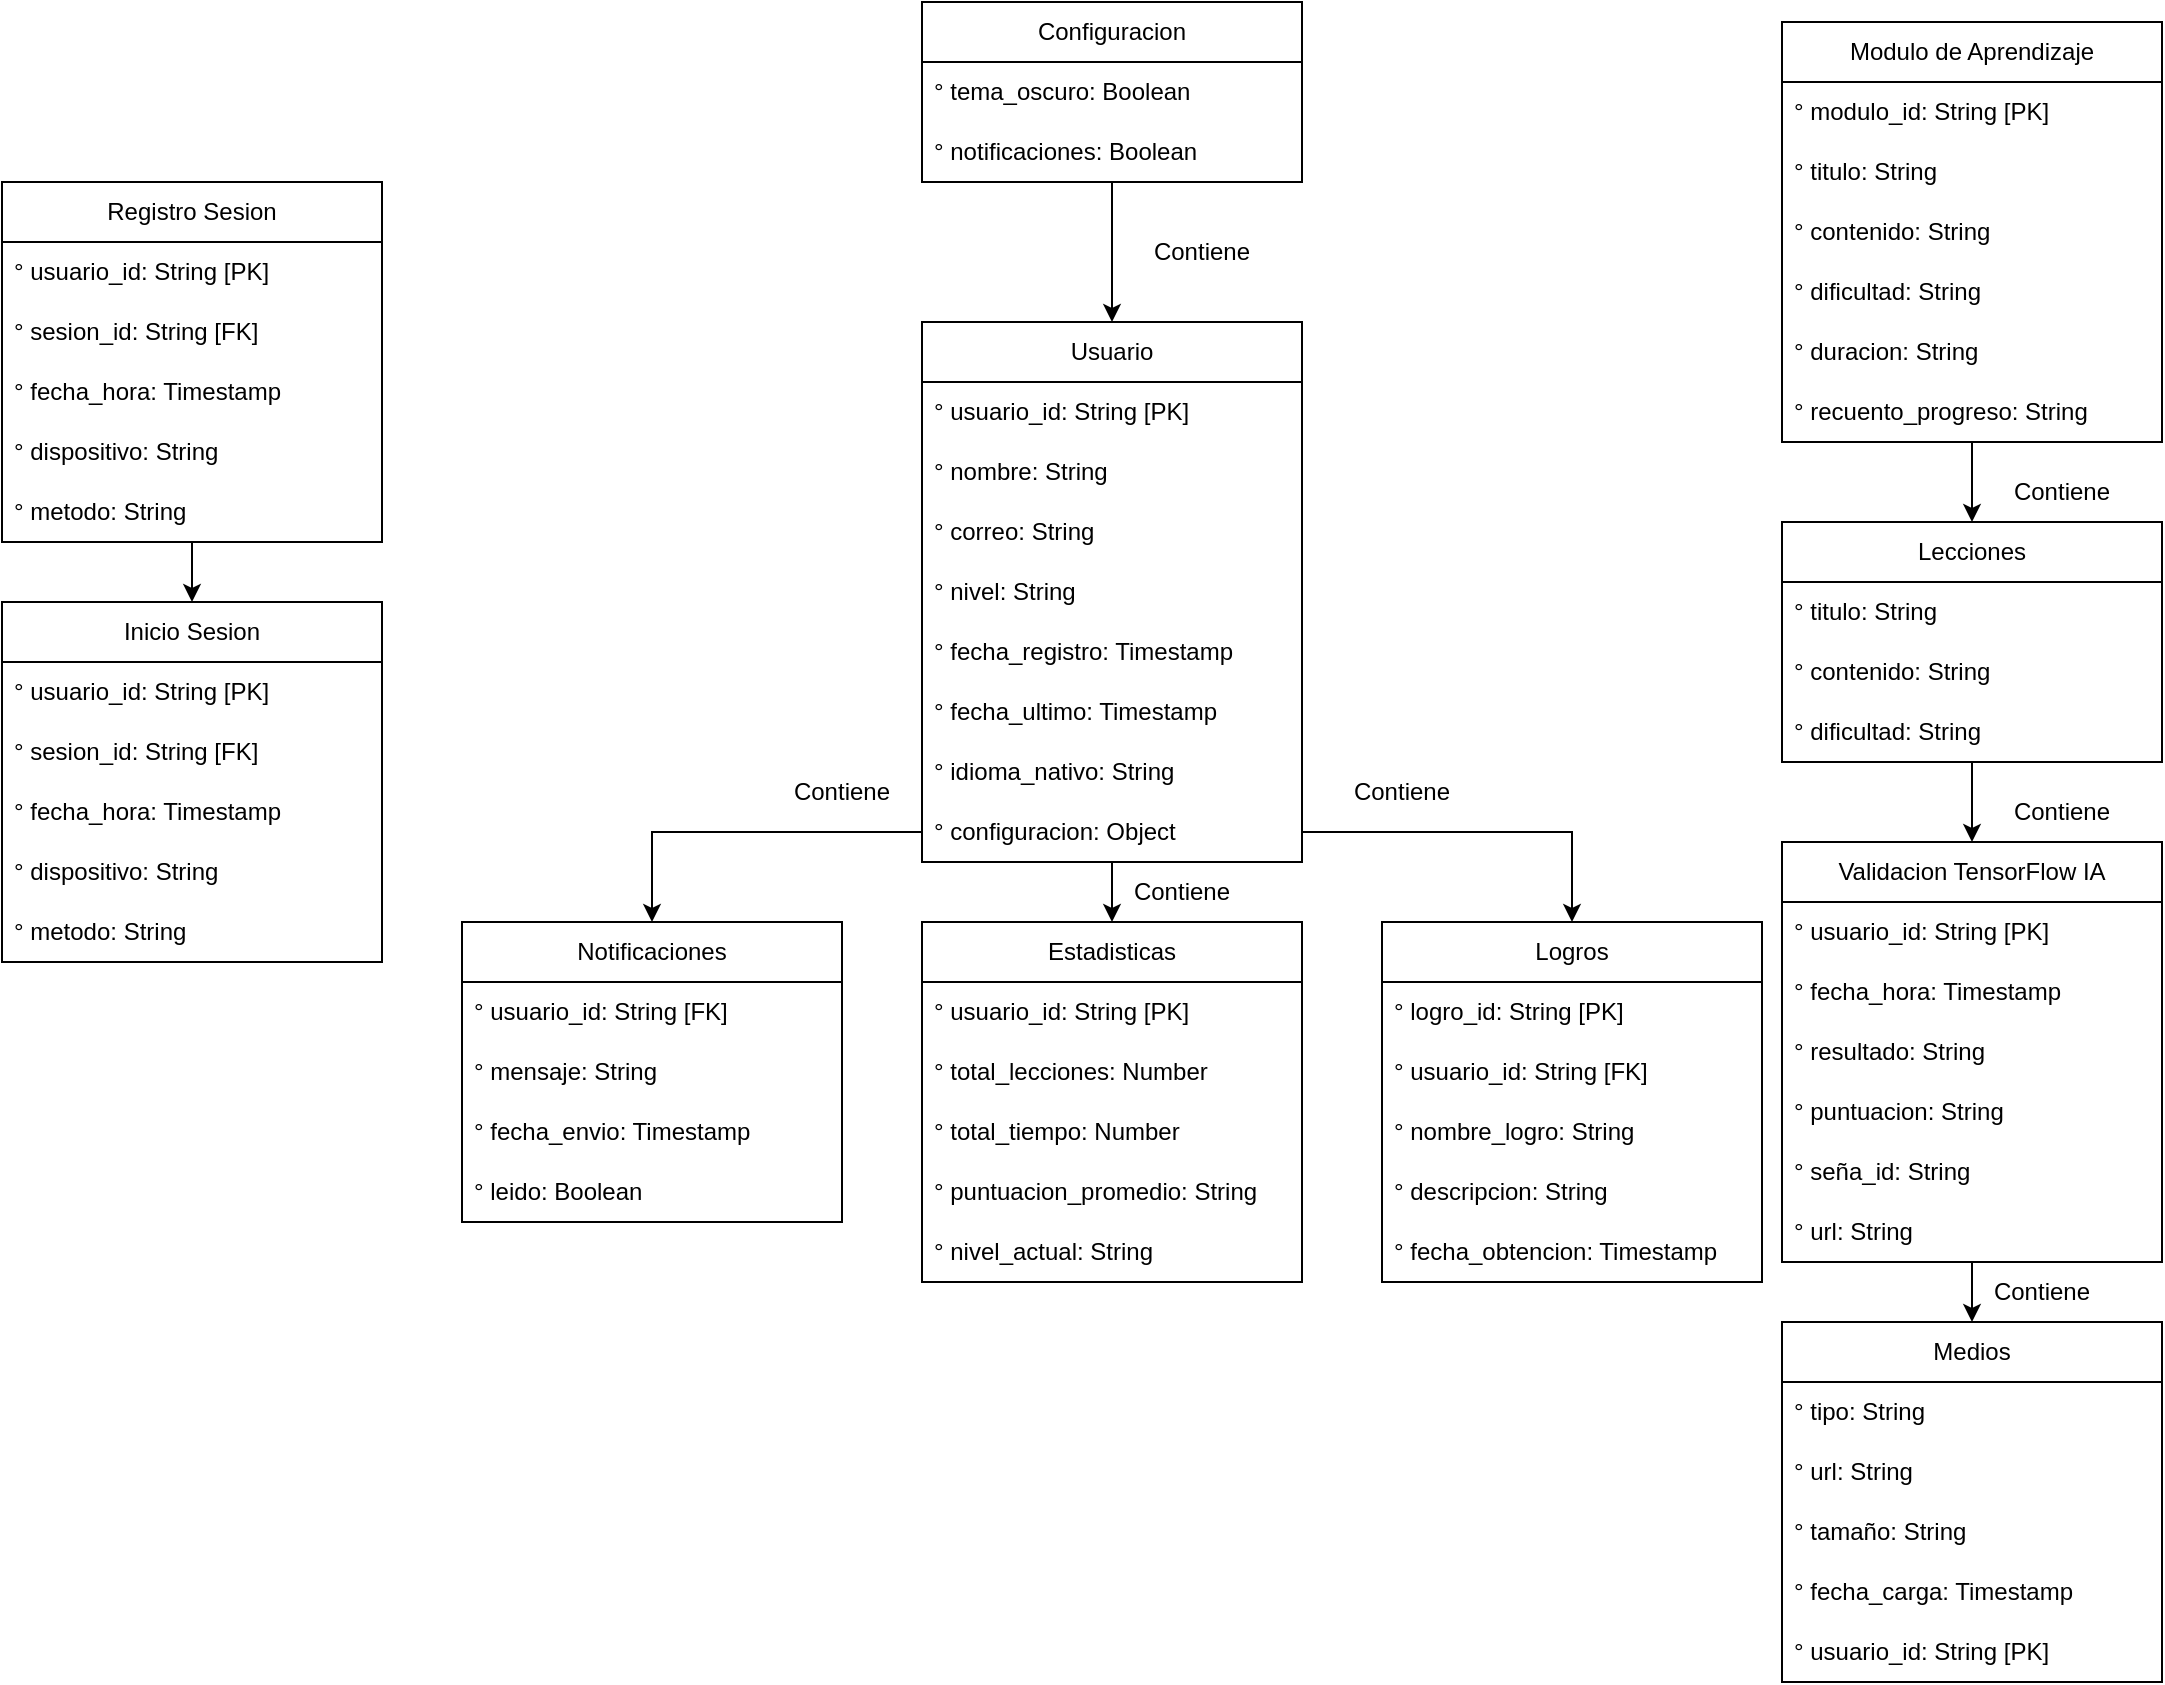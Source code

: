 <mxfile version="24.7.16">
  <diagram name="Page-1" id="BsO_ZolymQ1asYzQ9hqA">
    <mxGraphModel dx="1110" dy="1593" grid="1" gridSize="10" guides="1" tooltips="1" connect="1" arrows="1" fold="1" page="1" pageScale="1" pageWidth="850" pageHeight="1100" math="0" shadow="0">
      <root>
        <mxCell id="0" />
        <mxCell id="1" parent="0" />
        <mxCell id="5IDsyCoEaGUXOf4nEbgp-25" style="edgeStyle=orthogonalEdgeStyle;rounded=0;orthogonalLoop=1;jettySize=auto;html=1;" edge="1" parent="1" source="5IDsyCoEaGUXOf4nEbgp-1" target="5IDsyCoEaGUXOf4nEbgp-22">
          <mxGeometry relative="1" as="geometry" />
        </mxCell>
        <mxCell id="5IDsyCoEaGUXOf4nEbgp-1" value="Usuario" style="swimlane;fontStyle=0;childLayout=stackLayout;horizontal=1;startSize=30;horizontalStack=0;resizeParent=1;resizeParentMax=0;resizeLast=0;collapsible=1;marginBottom=0;whiteSpace=wrap;html=1;" vertex="1" parent="1">
          <mxGeometry x="420" y="140" width="190" height="270" as="geometry" />
        </mxCell>
        <mxCell id="5IDsyCoEaGUXOf4nEbgp-2" value="° usuario_id: String [PK]" style="text;strokeColor=none;fillColor=none;align=left;verticalAlign=middle;spacingLeft=4;spacingRight=4;overflow=hidden;points=[[0,0.5],[1,0.5]];portConstraint=eastwest;rotatable=0;whiteSpace=wrap;html=1;" vertex="1" parent="5IDsyCoEaGUXOf4nEbgp-1">
          <mxGeometry y="30" width="190" height="30" as="geometry" />
        </mxCell>
        <mxCell id="5IDsyCoEaGUXOf4nEbgp-3" value="° nombre: String" style="text;strokeColor=none;fillColor=none;align=left;verticalAlign=middle;spacingLeft=4;spacingRight=4;overflow=hidden;points=[[0,0.5],[1,0.5]];portConstraint=eastwest;rotatable=0;whiteSpace=wrap;html=1;" vertex="1" parent="5IDsyCoEaGUXOf4nEbgp-1">
          <mxGeometry y="60" width="190" height="30" as="geometry" />
        </mxCell>
        <mxCell id="5IDsyCoEaGUXOf4nEbgp-4" value="° correo: String" style="text;strokeColor=none;fillColor=none;align=left;verticalAlign=middle;spacingLeft=4;spacingRight=4;overflow=hidden;points=[[0,0.5],[1,0.5]];portConstraint=eastwest;rotatable=0;whiteSpace=wrap;html=1;" vertex="1" parent="5IDsyCoEaGUXOf4nEbgp-1">
          <mxGeometry y="90" width="190" height="30" as="geometry" />
        </mxCell>
        <mxCell id="5IDsyCoEaGUXOf4nEbgp-6" value="° nivel: String" style="text;strokeColor=none;fillColor=none;align=left;verticalAlign=middle;spacingLeft=4;spacingRight=4;overflow=hidden;points=[[0,0.5],[1,0.5]];portConstraint=eastwest;rotatable=0;whiteSpace=wrap;html=1;" vertex="1" parent="5IDsyCoEaGUXOf4nEbgp-1">
          <mxGeometry y="120" width="190" height="30" as="geometry" />
        </mxCell>
        <mxCell id="5IDsyCoEaGUXOf4nEbgp-5" value="° fecha_registro: Timestamp" style="text;strokeColor=none;fillColor=none;align=left;verticalAlign=middle;spacingLeft=4;spacingRight=4;overflow=hidden;points=[[0,0.5],[1,0.5]];portConstraint=eastwest;rotatable=0;whiteSpace=wrap;html=1;" vertex="1" parent="5IDsyCoEaGUXOf4nEbgp-1">
          <mxGeometry y="150" width="190" height="30" as="geometry" />
        </mxCell>
        <mxCell id="5IDsyCoEaGUXOf4nEbgp-8" value="° fecha_ultimo: Timestamp" style="text;strokeColor=none;fillColor=none;align=left;verticalAlign=middle;spacingLeft=4;spacingRight=4;overflow=hidden;points=[[0,0.5],[1,0.5]];portConstraint=eastwest;rotatable=0;whiteSpace=wrap;html=1;" vertex="1" parent="5IDsyCoEaGUXOf4nEbgp-1">
          <mxGeometry y="180" width="190" height="30" as="geometry" />
        </mxCell>
        <mxCell id="5IDsyCoEaGUXOf4nEbgp-9" value="° idioma_nativo: String" style="text;strokeColor=none;fillColor=none;align=left;verticalAlign=middle;spacingLeft=4;spacingRight=4;overflow=hidden;points=[[0,0.5],[1,0.5]];portConstraint=eastwest;rotatable=0;whiteSpace=wrap;html=1;" vertex="1" parent="5IDsyCoEaGUXOf4nEbgp-1">
          <mxGeometry y="210" width="190" height="30" as="geometry" />
        </mxCell>
        <mxCell id="5IDsyCoEaGUXOf4nEbgp-10" value="° configuracion: Object" style="text;strokeColor=none;fillColor=none;align=left;verticalAlign=middle;spacingLeft=4;spacingRight=4;overflow=hidden;points=[[0,0.5],[1,0.5]];portConstraint=eastwest;rotatable=0;whiteSpace=wrap;html=1;" vertex="1" parent="5IDsyCoEaGUXOf4nEbgp-1">
          <mxGeometry y="240" width="190" height="30" as="geometry" />
        </mxCell>
        <mxCell id="5IDsyCoEaGUXOf4nEbgp-20" style="edgeStyle=orthogonalEdgeStyle;rounded=0;orthogonalLoop=1;jettySize=auto;html=1;entryX=0.5;entryY=0;entryDx=0;entryDy=0;" edge="1" parent="1" source="5IDsyCoEaGUXOf4nEbgp-11" target="5IDsyCoEaGUXOf4nEbgp-1">
          <mxGeometry relative="1" as="geometry" />
        </mxCell>
        <mxCell id="5IDsyCoEaGUXOf4nEbgp-11" value="Configuracion" style="swimlane;fontStyle=0;childLayout=stackLayout;horizontal=1;startSize=30;horizontalStack=0;resizeParent=1;resizeParentMax=0;resizeLast=0;collapsible=1;marginBottom=0;whiteSpace=wrap;html=1;" vertex="1" parent="1">
          <mxGeometry x="420" y="-20" width="190" height="90" as="geometry" />
        </mxCell>
        <mxCell id="5IDsyCoEaGUXOf4nEbgp-12" value="° tema_oscuro: Boolean" style="text;strokeColor=none;fillColor=none;align=left;verticalAlign=middle;spacingLeft=4;spacingRight=4;overflow=hidden;points=[[0,0.5],[1,0.5]];portConstraint=eastwest;rotatable=0;whiteSpace=wrap;html=1;" vertex="1" parent="5IDsyCoEaGUXOf4nEbgp-11">
          <mxGeometry y="30" width="190" height="30" as="geometry" />
        </mxCell>
        <mxCell id="5IDsyCoEaGUXOf4nEbgp-13" value="° notificaciones: Boolean" style="text;strokeColor=none;fillColor=none;align=left;verticalAlign=middle;spacingLeft=4;spacingRight=4;overflow=hidden;points=[[0,0.5],[1,0.5]];portConstraint=eastwest;rotatable=0;whiteSpace=wrap;html=1;" vertex="1" parent="5IDsyCoEaGUXOf4nEbgp-11">
          <mxGeometry y="60" width="190" height="30" as="geometry" />
        </mxCell>
        <mxCell id="5IDsyCoEaGUXOf4nEbgp-21" value="Contiene" style="text;html=1;align=center;verticalAlign=middle;whiteSpace=wrap;rounded=0;" vertex="1" parent="1">
          <mxGeometry x="530" y="90" width="60" height="30" as="geometry" />
        </mxCell>
        <mxCell id="5IDsyCoEaGUXOf4nEbgp-22" value="Estadisticas" style="swimlane;fontStyle=0;childLayout=stackLayout;horizontal=1;startSize=30;horizontalStack=0;resizeParent=1;resizeParentMax=0;resizeLast=0;collapsible=1;marginBottom=0;whiteSpace=wrap;html=1;" vertex="1" parent="1">
          <mxGeometry x="420" y="440" width="190" height="180" as="geometry" />
        </mxCell>
        <mxCell id="5IDsyCoEaGUXOf4nEbgp-23" value="° usuario_id: String [PK]" style="text;strokeColor=none;fillColor=none;align=left;verticalAlign=middle;spacingLeft=4;spacingRight=4;overflow=hidden;points=[[0,0.5],[1,0.5]];portConstraint=eastwest;rotatable=0;whiteSpace=wrap;html=1;" vertex="1" parent="5IDsyCoEaGUXOf4nEbgp-22">
          <mxGeometry y="30" width="190" height="30" as="geometry" />
        </mxCell>
        <mxCell id="5IDsyCoEaGUXOf4nEbgp-24" value="° total_lecciones: Number" style="text;strokeColor=none;fillColor=none;align=left;verticalAlign=middle;spacingLeft=4;spacingRight=4;overflow=hidden;points=[[0,0.5],[1,0.5]];portConstraint=eastwest;rotatable=0;whiteSpace=wrap;html=1;" vertex="1" parent="5IDsyCoEaGUXOf4nEbgp-22">
          <mxGeometry y="60" width="190" height="30" as="geometry" />
        </mxCell>
        <mxCell id="5IDsyCoEaGUXOf4nEbgp-27" value="° total_tiempo: Number" style="text;strokeColor=none;fillColor=none;align=left;verticalAlign=middle;spacingLeft=4;spacingRight=4;overflow=hidden;points=[[0,0.5],[1,0.5]];portConstraint=eastwest;rotatable=0;whiteSpace=wrap;html=1;" vertex="1" parent="5IDsyCoEaGUXOf4nEbgp-22">
          <mxGeometry y="90" width="190" height="30" as="geometry" />
        </mxCell>
        <mxCell id="5IDsyCoEaGUXOf4nEbgp-28" value="° puntuacion_promedio: String" style="text;strokeColor=none;fillColor=none;align=left;verticalAlign=middle;spacingLeft=4;spacingRight=4;overflow=hidden;points=[[0,0.5],[1,0.5]];portConstraint=eastwest;rotatable=0;whiteSpace=wrap;html=1;" vertex="1" parent="5IDsyCoEaGUXOf4nEbgp-22">
          <mxGeometry y="120" width="190" height="30" as="geometry" />
        </mxCell>
        <mxCell id="5IDsyCoEaGUXOf4nEbgp-29" value="° nivel_actual: String" style="text;strokeColor=none;fillColor=none;align=left;verticalAlign=middle;spacingLeft=4;spacingRight=4;overflow=hidden;points=[[0,0.5],[1,0.5]];portConstraint=eastwest;rotatable=0;whiteSpace=wrap;html=1;" vertex="1" parent="5IDsyCoEaGUXOf4nEbgp-22">
          <mxGeometry y="150" width="190" height="30" as="geometry" />
        </mxCell>
        <mxCell id="5IDsyCoEaGUXOf4nEbgp-26" value="Contiene" style="text;html=1;align=center;verticalAlign=middle;whiteSpace=wrap;rounded=0;" vertex="1" parent="1">
          <mxGeometry x="520" y="410" width="60" height="30" as="geometry" />
        </mxCell>
        <mxCell id="5IDsyCoEaGUXOf4nEbgp-30" value="Notificaciones" style="swimlane;fontStyle=0;childLayout=stackLayout;horizontal=1;startSize=30;horizontalStack=0;resizeParent=1;resizeParentMax=0;resizeLast=0;collapsible=1;marginBottom=0;whiteSpace=wrap;html=1;" vertex="1" parent="1">
          <mxGeometry x="190" y="440" width="190" height="150" as="geometry" />
        </mxCell>
        <mxCell id="5IDsyCoEaGUXOf4nEbgp-31" value="° usuario_id: String [FK]" style="text;strokeColor=none;fillColor=none;align=left;verticalAlign=middle;spacingLeft=4;spacingRight=4;overflow=hidden;points=[[0,0.5],[1,0.5]];portConstraint=eastwest;rotatable=0;whiteSpace=wrap;html=1;" vertex="1" parent="5IDsyCoEaGUXOf4nEbgp-30">
          <mxGeometry y="30" width="190" height="30" as="geometry" />
        </mxCell>
        <mxCell id="5IDsyCoEaGUXOf4nEbgp-35" value="° mensaje: String" style="text;strokeColor=none;fillColor=none;align=left;verticalAlign=middle;spacingLeft=4;spacingRight=4;overflow=hidden;points=[[0,0.5],[1,0.5]];portConstraint=eastwest;rotatable=0;whiteSpace=wrap;html=1;" vertex="1" parent="5IDsyCoEaGUXOf4nEbgp-30">
          <mxGeometry y="60" width="190" height="30" as="geometry" />
        </mxCell>
        <mxCell id="5IDsyCoEaGUXOf4nEbgp-37" value="° fecha_envio: Timestamp" style="text;strokeColor=none;fillColor=none;align=left;verticalAlign=middle;spacingLeft=4;spacingRight=4;overflow=hidden;points=[[0,0.5],[1,0.5]];portConstraint=eastwest;rotatable=0;whiteSpace=wrap;html=1;" vertex="1" parent="5IDsyCoEaGUXOf4nEbgp-30">
          <mxGeometry y="90" width="190" height="30" as="geometry" />
        </mxCell>
        <mxCell id="5IDsyCoEaGUXOf4nEbgp-38" value="° leido: Boolean" style="text;strokeColor=none;fillColor=none;align=left;verticalAlign=middle;spacingLeft=4;spacingRight=4;overflow=hidden;points=[[0,0.5],[1,0.5]];portConstraint=eastwest;rotatable=0;whiteSpace=wrap;html=1;" vertex="1" parent="5IDsyCoEaGUXOf4nEbgp-30">
          <mxGeometry y="120" width="190" height="30" as="geometry" />
        </mxCell>
        <mxCell id="5IDsyCoEaGUXOf4nEbgp-36" style="edgeStyle=orthogonalEdgeStyle;rounded=0;orthogonalLoop=1;jettySize=auto;html=1;entryX=0.5;entryY=0;entryDx=0;entryDy=0;" edge="1" parent="1" source="5IDsyCoEaGUXOf4nEbgp-10" target="5IDsyCoEaGUXOf4nEbgp-30">
          <mxGeometry relative="1" as="geometry" />
        </mxCell>
        <mxCell id="5IDsyCoEaGUXOf4nEbgp-39" value="Contiene" style="text;html=1;align=center;verticalAlign=middle;whiteSpace=wrap;rounded=0;" vertex="1" parent="1">
          <mxGeometry x="350" y="360" width="60" height="30" as="geometry" />
        </mxCell>
        <mxCell id="5IDsyCoEaGUXOf4nEbgp-40" value="Logros" style="swimlane;fontStyle=0;childLayout=stackLayout;horizontal=1;startSize=30;horizontalStack=0;resizeParent=1;resizeParentMax=0;resizeLast=0;collapsible=1;marginBottom=0;whiteSpace=wrap;html=1;" vertex="1" parent="1">
          <mxGeometry x="650" y="440" width="190" height="180" as="geometry" />
        </mxCell>
        <mxCell id="5IDsyCoEaGUXOf4nEbgp-41" value="° logro_id: String [PK]" style="text;strokeColor=none;fillColor=none;align=left;verticalAlign=middle;spacingLeft=4;spacingRight=4;overflow=hidden;points=[[0,0.5],[1,0.5]];portConstraint=eastwest;rotatable=0;whiteSpace=wrap;html=1;" vertex="1" parent="5IDsyCoEaGUXOf4nEbgp-40">
          <mxGeometry y="30" width="190" height="30" as="geometry" />
        </mxCell>
        <mxCell id="5IDsyCoEaGUXOf4nEbgp-46" value="° usuario_id: String [FK]" style="text;strokeColor=none;fillColor=none;align=left;verticalAlign=middle;spacingLeft=4;spacingRight=4;overflow=hidden;points=[[0,0.5],[1,0.5]];portConstraint=eastwest;rotatable=0;whiteSpace=wrap;html=1;" vertex="1" parent="5IDsyCoEaGUXOf4nEbgp-40">
          <mxGeometry y="60" width="190" height="30" as="geometry" />
        </mxCell>
        <mxCell id="5IDsyCoEaGUXOf4nEbgp-42" value="° nombre_logro: String" style="text;strokeColor=none;fillColor=none;align=left;verticalAlign=middle;spacingLeft=4;spacingRight=4;overflow=hidden;points=[[0,0.5],[1,0.5]];portConstraint=eastwest;rotatable=0;whiteSpace=wrap;html=1;" vertex="1" parent="5IDsyCoEaGUXOf4nEbgp-40">
          <mxGeometry y="90" width="190" height="30" as="geometry" />
        </mxCell>
        <mxCell id="5IDsyCoEaGUXOf4nEbgp-43" value="° descripcion: String" style="text;strokeColor=none;fillColor=none;align=left;verticalAlign=middle;spacingLeft=4;spacingRight=4;overflow=hidden;points=[[0,0.5],[1,0.5]];portConstraint=eastwest;rotatable=0;whiteSpace=wrap;html=1;" vertex="1" parent="5IDsyCoEaGUXOf4nEbgp-40">
          <mxGeometry y="120" width="190" height="30" as="geometry" />
        </mxCell>
        <mxCell id="5IDsyCoEaGUXOf4nEbgp-44" value="° fecha_obtencion: Timestamp" style="text;strokeColor=none;fillColor=none;align=left;verticalAlign=middle;spacingLeft=4;spacingRight=4;overflow=hidden;points=[[0,0.5],[1,0.5]];portConstraint=eastwest;rotatable=0;whiteSpace=wrap;html=1;" vertex="1" parent="5IDsyCoEaGUXOf4nEbgp-40">
          <mxGeometry y="150" width="190" height="30" as="geometry" />
        </mxCell>
        <mxCell id="5IDsyCoEaGUXOf4nEbgp-45" style="edgeStyle=orthogonalEdgeStyle;rounded=0;orthogonalLoop=1;jettySize=auto;html=1;entryX=0.5;entryY=0;entryDx=0;entryDy=0;" edge="1" parent="1" source="5IDsyCoEaGUXOf4nEbgp-10" target="5IDsyCoEaGUXOf4nEbgp-40">
          <mxGeometry relative="1" as="geometry" />
        </mxCell>
        <mxCell id="5IDsyCoEaGUXOf4nEbgp-47" value="Contiene" style="text;html=1;align=center;verticalAlign=middle;whiteSpace=wrap;rounded=0;" vertex="1" parent="1">
          <mxGeometry x="630" y="360" width="60" height="30" as="geometry" />
        </mxCell>
        <mxCell id="5IDsyCoEaGUXOf4nEbgp-63" style="edgeStyle=orthogonalEdgeStyle;rounded=0;orthogonalLoop=1;jettySize=auto;html=1;" edge="1" parent="1" source="5IDsyCoEaGUXOf4nEbgp-48" target="5IDsyCoEaGUXOf4nEbgp-56">
          <mxGeometry relative="1" as="geometry" />
        </mxCell>
        <mxCell id="5IDsyCoEaGUXOf4nEbgp-48" value="Modulo de Aprendizaje" style="swimlane;fontStyle=0;childLayout=stackLayout;horizontal=1;startSize=30;horizontalStack=0;resizeParent=1;resizeParentMax=0;resizeLast=0;collapsible=1;marginBottom=0;whiteSpace=wrap;html=1;" vertex="1" parent="1">
          <mxGeometry x="850" y="-10" width="190" height="210" as="geometry" />
        </mxCell>
        <mxCell id="5IDsyCoEaGUXOf4nEbgp-49" value="° modulo_id: String [PK]" style="text;strokeColor=none;fillColor=none;align=left;verticalAlign=middle;spacingLeft=4;spacingRight=4;overflow=hidden;points=[[0,0.5],[1,0.5]];portConstraint=eastwest;rotatable=0;whiteSpace=wrap;html=1;" vertex="1" parent="5IDsyCoEaGUXOf4nEbgp-48">
          <mxGeometry y="30" width="190" height="30" as="geometry" />
        </mxCell>
        <mxCell id="5IDsyCoEaGUXOf4nEbgp-51" value="° titulo: String" style="text;strokeColor=none;fillColor=none;align=left;verticalAlign=middle;spacingLeft=4;spacingRight=4;overflow=hidden;points=[[0,0.5],[1,0.5]];portConstraint=eastwest;rotatable=0;whiteSpace=wrap;html=1;" vertex="1" parent="5IDsyCoEaGUXOf4nEbgp-48">
          <mxGeometry y="60" width="190" height="30" as="geometry" />
        </mxCell>
        <mxCell id="5IDsyCoEaGUXOf4nEbgp-52" value="° contenido: String" style="text;strokeColor=none;fillColor=none;align=left;verticalAlign=middle;spacingLeft=4;spacingRight=4;overflow=hidden;points=[[0,0.5],[1,0.5]];portConstraint=eastwest;rotatable=0;whiteSpace=wrap;html=1;" vertex="1" parent="5IDsyCoEaGUXOf4nEbgp-48">
          <mxGeometry y="90" width="190" height="30" as="geometry" />
        </mxCell>
        <mxCell id="5IDsyCoEaGUXOf4nEbgp-53" value="° dificultad: String" style="text;strokeColor=none;fillColor=none;align=left;verticalAlign=middle;spacingLeft=4;spacingRight=4;overflow=hidden;points=[[0,0.5],[1,0.5]];portConstraint=eastwest;rotatable=0;whiteSpace=wrap;html=1;" vertex="1" parent="5IDsyCoEaGUXOf4nEbgp-48">
          <mxGeometry y="120" width="190" height="30" as="geometry" />
        </mxCell>
        <mxCell id="5IDsyCoEaGUXOf4nEbgp-54" value="° duracion: String" style="text;strokeColor=none;fillColor=none;align=left;verticalAlign=middle;spacingLeft=4;spacingRight=4;overflow=hidden;points=[[0,0.5],[1,0.5]];portConstraint=eastwest;rotatable=0;whiteSpace=wrap;html=1;" vertex="1" parent="5IDsyCoEaGUXOf4nEbgp-48">
          <mxGeometry y="150" width="190" height="30" as="geometry" />
        </mxCell>
        <mxCell id="5IDsyCoEaGUXOf4nEbgp-55" value="° recuento_progreso: String" style="text;strokeColor=none;fillColor=none;align=left;verticalAlign=middle;spacingLeft=4;spacingRight=4;overflow=hidden;points=[[0,0.5],[1,0.5]];portConstraint=eastwest;rotatable=0;whiteSpace=wrap;html=1;" vertex="1" parent="5IDsyCoEaGUXOf4nEbgp-48">
          <mxGeometry y="180" width="190" height="30" as="geometry" />
        </mxCell>
        <mxCell id="5IDsyCoEaGUXOf4nEbgp-72" style="edgeStyle=orthogonalEdgeStyle;rounded=0;orthogonalLoop=1;jettySize=auto;html=1;entryX=0.5;entryY=0;entryDx=0;entryDy=0;" edge="1" parent="1" source="5IDsyCoEaGUXOf4nEbgp-56" target="5IDsyCoEaGUXOf4nEbgp-65">
          <mxGeometry relative="1" as="geometry" />
        </mxCell>
        <mxCell id="5IDsyCoEaGUXOf4nEbgp-56" value="Lecciones" style="swimlane;fontStyle=0;childLayout=stackLayout;horizontal=1;startSize=30;horizontalStack=0;resizeParent=1;resizeParentMax=0;resizeLast=0;collapsible=1;marginBottom=0;whiteSpace=wrap;html=1;" vertex="1" parent="1">
          <mxGeometry x="850" y="240" width="190" height="120" as="geometry" />
        </mxCell>
        <mxCell id="5IDsyCoEaGUXOf4nEbgp-58" value="° titulo: String" style="text;strokeColor=none;fillColor=none;align=left;verticalAlign=middle;spacingLeft=4;spacingRight=4;overflow=hidden;points=[[0,0.5],[1,0.5]];portConstraint=eastwest;rotatable=0;whiteSpace=wrap;html=1;" vertex="1" parent="5IDsyCoEaGUXOf4nEbgp-56">
          <mxGeometry y="30" width="190" height="30" as="geometry" />
        </mxCell>
        <mxCell id="5IDsyCoEaGUXOf4nEbgp-59" value="° contenido: String" style="text;strokeColor=none;fillColor=none;align=left;verticalAlign=middle;spacingLeft=4;spacingRight=4;overflow=hidden;points=[[0,0.5],[1,0.5]];portConstraint=eastwest;rotatable=0;whiteSpace=wrap;html=1;" vertex="1" parent="5IDsyCoEaGUXOf4nEbgp-56">
          <mxGeometry y="60" width="190" height="30" as="geometry" />
        </mxCell>
        <mxCell id="5IDsyCoEaGUXOf4nEbgp-60" value="° dificultad: String" style="text;strokeColor=none;fillColor=none;align=left;verticalAlign=middle;spacingLeft=4;spacingRight=4;overflow=hidden;points=[[0,0.5],[1,0.5]];portConstraint=eastwest;rotatable=0;whiteSpace=wrap;html=1;" vertex="1" parent="5IDsyCoEaGUXOf4nEbgp-56">
          <mxGeometry y="90" width="190" height="30" as="geometry" />
        </mxCell>
        <mxCell id="5IDsyCoEaGUXOf4nEbgp-64" value="Contiene" style="text;html=1;align=center;verticalAlign=middle;whiteSpace=wrap;rounded=0;" vertex="1" parent="1">
          <mxGeometry x="960" y="210" width="60" height="30" as="geometry" />
        </mxCell>
        <mxCell id="5IDsyCoEaGUXOf4nEbgp-78" style="edgeStyle=orthogonalEdgeStyle;rounded=0;orthogonalLoop=1;jettySize=auto;html=1;entryX=0.5;entryY=0;entryDx=0;entryDy=0;" edge="1" parent="1" source="5IDsyCoEaGUXOf4nEbgp-65" target="5IDsyCoEaGUXOf4nEbgp-74">
          <mxGeometry relative="1" as="geometry" />
        </mxCell>
        <mxCell id="5IDsyCoEaGUXOf4nEbgp-65" value="Validacion TensorFlow IA" style="swimlane;fontStyle=0;childLayout=stackLayout;horizontal=1;startSize=30;horizontalStack=0;resizeParent=1;resizeParentMax=0;resizeLast=0;collapsible=1;marginBottom=0;whiteSpace=wrap;html=1;" vertex="1" parent="1">
          <mxGeometry x="850" y="400" width="190" height="210" as="geometry" />
        </mxCell>
        <mxCell id="5IDsyCoEaGUXOf4nEbgp-66" value="° usuario_id: String [PK]" style="text;strokeColor=none;fillColor=none;align=left;verticalAlign=middle;spacingLeft=4;spacingRight=4;overflow=hidden;points=[[0,0.5],[1,0.5]];portConstraint=eastwest;rotatable=0;whiteSpace=wrap;html=1;" vertex="1" parent="5IDsyCoEaGUXOf4nEbgp-65">
          <mxGeometry y="30" width="190" height="30" as="geometry" />
        </mxCell>
        <mxCell id="5IDsyCoEaGUXOf4nEbgp-67" value="° fecha_hora: Timestamp" style="text;strokeColor=none;fillColor=none;align=left;verticalAlign=middle;spacingLeft=4;spacingRight=4;overflow=hidden;points=[[0,0.5],[1,0.5]];portConstraint=eastwest;rotatable=0;whiteSpace=wrap;html=1;" vertex="1" parent="5IDsyCoEaGUXOf4nEbgp-65">
          <mxGeometry y="60" width="190" height="30" as="geometry" />
        </mxCell>
        <mxCell id="5IDsyCoEaGUXOf4nEbgp-68" value="° resultado: String" style="text;strokeColor=none;fillColor=none;align=left;verticalAlign=middle;spacingLeft=4;spacingRight=4;overflow=hidden;points=[[0,0.5],[1,0.5]];portConstraint=eastwest;rotatable=0;whiteSpace=wrap;html=1;" vertex="1" parent="5IDsyCoEaGUXOf4nEbgp-65">
          <mxGeometry y="90" width="190" height="30" as="geometry" />
        </mxCell>
        <mxCell id="5IDsyCoEaGUXOf4nEbgp-69" value="° puntuacion: String" style="text;strokeColor=none;fillColor=none;align=left;verticalAlign=middle;spacingLeft=4;spacingRight=4;overflow=hidden;points=[[0,0.5],[1,0.5]];portConstraint=eastwest;rotatable=0;whiteSpace=wrap;html=1;" vertex="1" parent="5IDsyCoEaGUXOf4nEbgp-65">
          <mxGeometry y="120" width="190" height="30" as="geometry" />
        </mxCell>
        <mxCell id="5IDsyCoEaGUXOf4nEbgp-70" value="° seña_id: String" style="text;strokeColor=none;fillColor=none;align=left;verticalAlign=middle;spacingLeft=4;spacingRight=4;overflow=hidden;points=[[0,0.5],[1,0.5]];portConstraint=eastwest;rotatable=0;whiteSpace=wrap;html=1;" vertex="1" parent="5IDsyCoEaGUXOf4nEbgp-65">
          <mxGeometry y="150" width="190" height="30" as="geometry" />
        </mxCell>
        <mxCell id="5IDsyCoEaGUXOf4nEbgp-71" value="° url: String" style="text;strokeColor=none;fillColor=none;align=left;verticalAlign=middle;spacingLeft=4;spacingRight=4;overflow=hidden;points=[[0,0.5],[1,0.5]];portConstraint=eastwest;rotatable=0;whiteSpace=wrap;html=1;" vertex="1" parent="5IDsyCoEaGUXOf4nEbgp-65">
          <mxGeometry y="180" width="190" height="30" as="geometry" />
        </mxCell>
        <mxCell id="5IDsyCoEaGUXOf4nEbgp-73" value="Contiene" style="text;html=1;align=center;verticalAlign=middle;whiteSpace=wrap;rounded=0;" vertex="1" parent="1">
          <mxGeometry x="960" y="370" width="60" height="30" as="geometry" />
        </mxCell>
        <mxCell id="5IDsyCoEaGUXOf4nEbgp-74" value="Medios" style="swimlane;fontStyle=0;childLayout=stackLayout;horizontal=1;startSize=30;horizontalStack=0;resizeParent=1;resizeParentMax=0;resizeLast=0;collapsible=1;marginBottom=0;whiteSpace=wrap;html=1;" vertex="1" parent="1">
          <mxGeometry x="850" y="640" width="190" height="180" as="geometry" />
        </mxCell>
        <mxCell id="5IDsyCoEaGUXOf4nEbgp-75" value="° tipo: String" style="text;strokeColor=none;fillColor=none;align=left;verticalAlign=middle;spacingLeft=4;spacingRight=4;overflow=hidden;points=[[0,0.5],[1,0.5]];portConstraint=eastwest;rotatable=0;whiteSpace=wrap;html=1;" vertex="1" parent="5IDsyCoEaGUXOf4nEbgp-74">
          <mxGeometry y="30" width="190" height="30" as="geometry" />
        </mxCell>
        <mxCell id="5IDsyCoEaGUXOf4nEbgp-76" value="° url: String" style="text;strokeColor=none;fillColor=none;align=left;verticalAlign=middle;spacingLeft=4;spacingRight=4;overflow=hidden;points=[[0,0.5],[1,0.5]];portConstraint=eastwest;rotatable=0;whiteSpace=wrap;html=1;" vertex="1" parent="5IDsyCoEaGUXOf4nEbgp-74">
          <mxGeometry y="60" width="190" height="30" as="geometry" />
        </mxCell>
        <mxCell id="5IDsyCoEaGUXOf4nEbgp-77" value="° tamaño: String" style="text;strokeColor=none;fillColor=none;align=left;verticalAlign=middle;spacingLeft=4;spacingRight=4;overflow=hidden;points=[[0,0.5],[1,0.5]];portConstraint=eastwest;rotatable=0;whiteSpace=wrap;html=1;" vertex="1" parent="5IDsyCoEaGUXOf4nEbgp-74">
          <mxGeometry y="90" width="190" height="30" as="geometry" />
        </mxCell>
        <mxCell id="5IDsyCoEaGUXOf4nEbgp-84" value="° fecha_carga: Timestamp" style="text;strokeColor=none;fillColor=none;align=left;verticalAlign=middle;spacingLeft=4;spacingRight=4;overflow=hidden;points=[[0,0.5],[1,0.5]];portConstraint=eastwest;rotatable=0;whiteSpace=wrap;html=1;" vertex="1" parent="5IDsyCoEaGUXOf4nEbgp-74">
          <mxGeometry y="120" width="190" height="30" as="geometry" />
        </mxCell>
        <mxCell id="5IDsyCoEaGUXOf4nEbgp-85" value="° usuario_id: String [PK]" style="text;strokeColor=none;fillColor=none;align=left;verticalAlign=middle;spacingLeft=4;spacingRight=4;overflow=hidden;points=[[0,0.5],[1,0.5]];portConstraint=eastwest;rotatable=0;whiteSpace=wrap;html=1;" vertex="1" parent="5IDsyCoEaGUXOf4nEbgp-74">
          <mxGeometry y="150" width="190" height="30" as="geometry" />
        </mxCell>
        <mxCell id="5IDsyCoEaGUXOf4nEbgp-83" value="Contiene" style="text;html=1;align=center;verticalAlign=middle;whiteSpace=wrap;rounded=0;" vertex="1" parent="1">
          <mxGeometry x="950" y="610" width="60" height="30" as="geometry" />
        </mxCell>
        <mxCell id="5IDsyCoEaGUXOf4nEbgp-101" style="edgeStyle=orthogonalEdgeStyle;rounded=0;orthogonalLoop=1;jettySize=auto;html=1;" edge="1" parent="1" source="5IDsyCoEaGUXOf4nEbgp-86" target="5IDsyCoEaGUXOf4nEbgp-95">
          <mxGeometry relative="1" as="geometry" />
        </mxCell>
        <mxCell id="5IDsyCoEaGUXOf4nEbgp-86" value="Registro Sesion" style="swimlane;fontStyle=0;childLayout=stackLayout;horizontal=1;startSize=30;horizontalStack=0;resizeParent=1;resizeParentMax=0;resizeLast=0;collapsible=1;marginBottom=0;whiteSpace=wrap;html=1;" vertex="1" parent="1">
          <mxGeometry x="-40" y="70" width="190" height="180" as="geometry" />
        </mxCell>
        <mxCell id="5IDsyCoEaGUXOf4nEbgp-87" value="° usuario_id: String [PK]" style="text;strokeColor=none;fillColor=none;align=left;verticalAlign=middle;spacingLeft=4;spacingRight=4;overflow=hidden;points=[[0,0.5],[1,0.5]];portConstraint=eastwest;rotatable=0;whiteSpace=wrap;html=1;" vertex="1" parent="5IDsyCoEaGUXOf4nEbgp-86">
          <mxGeometry y="30" width="190" height="30" as="geometry" />
        </mxCell>
        <mxCell id="5IDsyCoEaGUXOf4nEbgp-88" value="° sesion_id: String [FK]" style="text;strokeColor=none;fillColor=none;align=left;verticalAlign=middle;spacingLeft=4;spacingRight=4;overflow=hidden;points=[[0,0.5],[1,0.5]];portConstraint=eastwest;rotatable=0;whiteSpace=wrap;html=1;" vertex="1" parent="5IDsyCoEaGUXOf4nEbgp-86">
          <mxGeometry y="60" width="190" height="30" as="geometry" />
        </mxCell>
        <mxCell id="5IDsyCoEaGUXOf4nEbgp-91" value="° fecha_hora: Timestamp" style="text;strokeColor=none;fillColor=none;align=left;verticalAlign=middle;spacingLeft=4;spacingRight=4;overflow=hidden;points=[[0,0.5],[1,0.5]];portConstraint=eastwest;rotatable=0;whiteSpace=wrap;html=1;" vertex="1" parent="5IDsyCoEaGUXOf4nEbgp-86">
          <mxGeometry y="90" width="190" height="30" as="geometry" />
        </mxCell>
        <mxCell id="5IDsyCoEaGUXOf4nEbgp-93" value="° dispositivo: String" style="text;strokeColor=none;fillColor=none;align=left;verticalAlign=middle;spacingLeft=4;spacingRight=4;overflow=hidden;points=[[0,0.5],[1,0.5]];portConstraint=eastwest;rotatable=0;whiteSpace=wrap;html=1;" vertex="1" parent="5IDsyCoEaGUXOf4nEbgp-86">
          <mxGeometry y="120" width="190" height="30" as="geometry" />
        </mxCell>
        <mxCell id="5IDsyCoEaGUXOf4nEbgp-94" value="° metodo: String" style="text;strokeColor=none;fillColor=none;align=left;verticalAlign=middle;spacingLeft=4;spacingRight=4;overflow=hidden;points=[[0,0.5],[1,0.5]];portConstraint=eastwest;rotatable=0;whiteSpace=wrap;html=1;" vertex="1" parent="5IDsyCoEaGUXOf4nEbgp-86">
          <mxGeometry y="150" width="190" height="30" as="geometry" />
        </mxCell>
        <mxCell id="5IDsyCoEaGUXOf4nEbgp-95" value="Inicio Sesion" style="swimlane;fontStyle=0;childLayout=stackLayout;horizontal=1;startSize=30;horizontalStack=0;resizeParent=1;resizeParentMax=0;resizeLast=0;collapsible=1;marginBottom=0;whiteSpace=wrap;html=1;" vertex="1" parent="1">
          <mxGeometry x="-40" y="280" width="190" height="180" as="geometry" />
        </mxCell>
        <mxCell id="5IDsyCoEaGUXOf4nEbgp-96" value="° usuario_id: String [PK]" style="text;strokeColor=none;fillColor=none;align=left;verticalAlign=middle;spacingLeft=4;spacingRight=4;overflow=hidden;points=[[0,0.5],[1,0.5]];portConstraint=eastwest;rotatable=0;whiteSpace=wrap;html=1;" vertex="1" parent="5IDsyCoEaGUXOf4nEbgp-95">
          <mxGeometry y="30" width="190" height="30" as="geometry" />
        </mxCell>
        <mxCell id="5IDsyCoEaGUXOf4nEbgp-97" value="° sesion_id: String [FK]" style="text;strokeColor=none;fillColor=none;align=left;verticalAlign=middle;spacingLeft=4;spacingRight=4;overflow=hidden;points=[[0,0.5],[1,0.5]];portConstraint=eastwest;rotatable=0;whiteSpace=wrap;html=1;" vertex="1" parent="5IDsyCoEaGUXOf4nEbgp-95">
          <mxGeometry y="60" width="190" height="30" as="geometry" />
        </mxCell>
        <mxCell id="5IDsyCoEaGUXOf4nEbgp-98" value="° fecha_hora: Timestamp" style="text;strokeColor=none;fillColor=none;align=left;verticalAlign=middle;spacingLeft=4;spacingRight=4;overflow=hidden;points=[[0,0.5],[1,0.5]];portConstraint=eastwest;rotatable=0;whiteSpace=wrap;html=1;" vertex="1" parent="5IDsyCoEaGUXOf4nEbgp-95">
          <mxGeometry y="90" width="190" height="30" as="geometry" />
        </mxCell>
        <mxCell id="5IDsyCoEaGUXOf4nEbgp-99" value="° dispositivo: String" style="text;strokeColor=none;fillColor=none;align=left;verticalAlign=middle;spacingLeft=4;spacingRight=4;overflow=hidden;points=[[0,0.5],[1,0.5]];portConstraint=eastwest;rotatable=0;whiteSpace=wrap;html=1;" vertex="1" parent="5IDsyCoEaGUXOf4nEbgp-95">
          <mxGeometry y="120" width="190" height="30" as="geometry" />
        </mxCell>
        <mxCell id="5IDsyCoEaGUXOf4nEbgp-100" value="° metodo: String" style="text;strokeColor=none;fillColor=none;align=left;verticalAlign=middle;spacingLeft=4;spacingRight=4;overflow=hidden;points=[[0,0.5],[1,0.5]];portConstraint=eastwest;rotatable=0;whiteSpace=wrap;html=1;" vertex="1" parent="5IDsyCoEaGUXOf4nEbgp-95">
          <mxGeometry y="150" width="190" height="30" as="geometry" />
        </mxCell>
      </root>
    </mxGraphModel>
  </diagram>
</mxfile>
